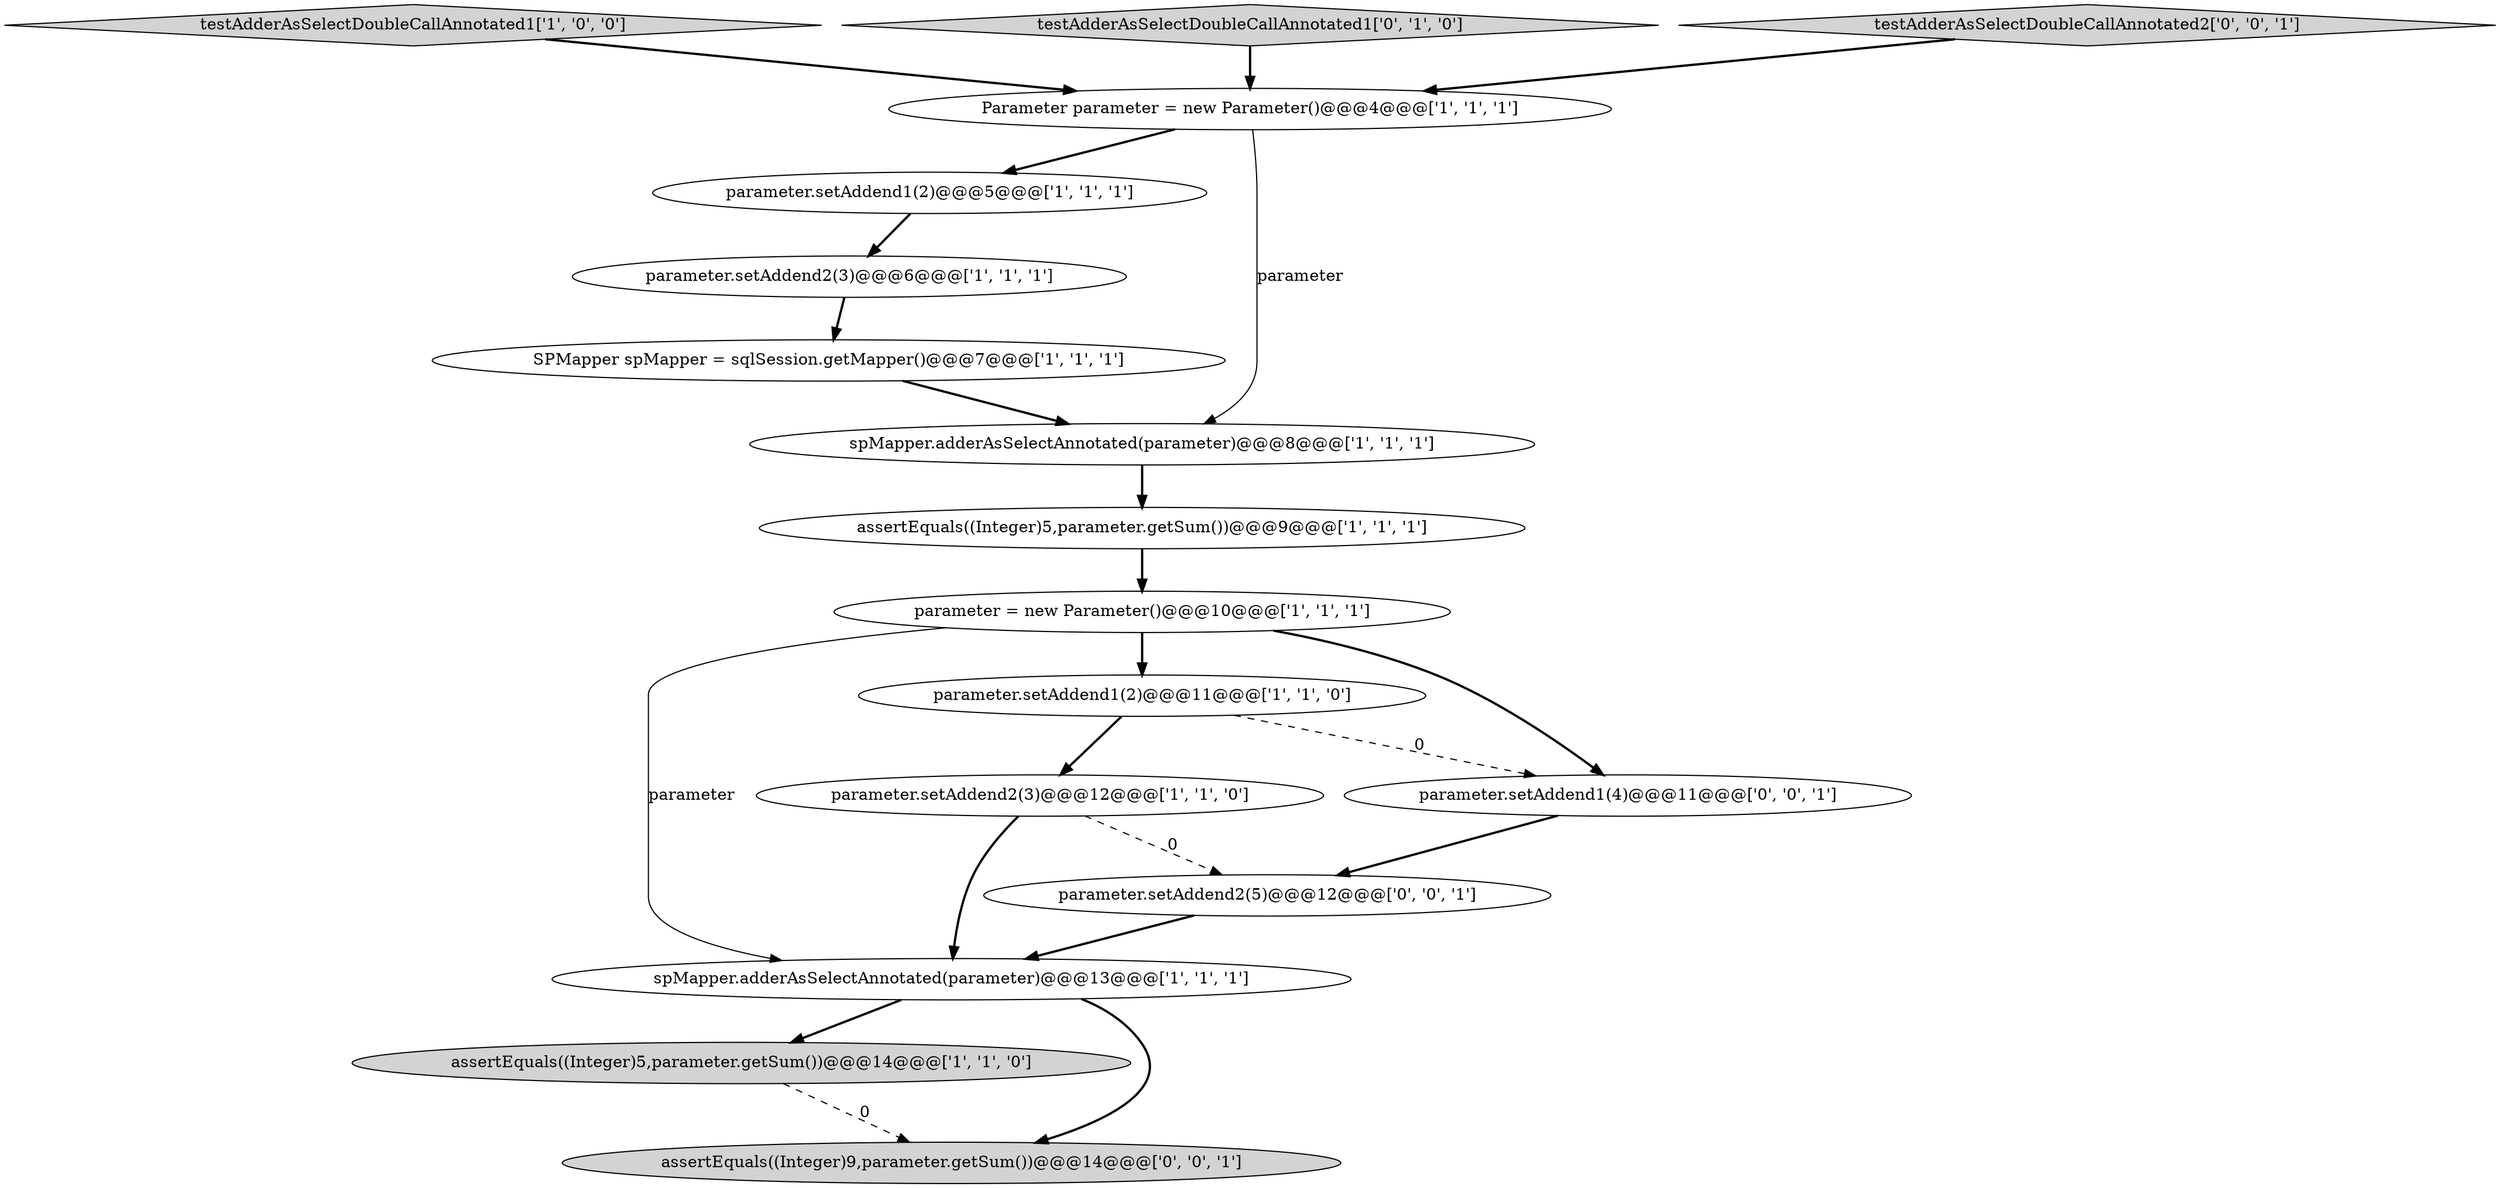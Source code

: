 digraph {
9 [style = filled, label = "spMapper.adderAsSelectAnnotated(parameter)@@@13@@@['1', '1', '1']", fillcolor = white, shape = ellipse image = "AAA0AAABBB1BBB"];
11 [style = filled, label = "testAdderAsSelectDoubleCallAnnotated1['1', '0', '0']", fillcolor = lightgray, shape = diamond image = "AAA0AAABBB1BBB"];
0 [style = filled, label = "assertEquals((Integer)5,parameter.getSum())@@@14@@@['1', '1', '0']", fillcolor = lightgray, shape = ellipse image = "AAA0AAABBB1BBB"];
4 [style = filled, label = "Parameter parameter = new Parameter()@@@4@@@['1', '1', '1']", fillcolor = white, shape = ellipse image = "AAA0AAABBB1BBB"];
1 [style = filled, label = "parameter.setAddend1(2)@@@11@@@['1', '1', '0']", fillcolor = white, shape = ellipse image = "AAA0AAABBB1BBB"];
14 [style = filled, label = "parameter.setAddend2(5)@@@12@@@['0', '0', '1']", fillcolor = white, shape = ellipse image = "AAA0AAABBB3BBB"];
13 [style = filled, label = "parameter.setAddend1(4)@@@11@@@['0', '0', '1']", fillcolor = white, shape = ellipse image = "AAA0AAABBB3BBB"];
2 [style = filled, label = "SPMapper spMapper = sqlSession.getMapper()@@@7@@@['1', '1', '1']", fillcolor = white, shape = ellipse image = "AAA0AAABBB1BBB"];
8 [style = filled, label = "parameter.setAddend2(3)@@@12@@@['1', '1', '0']", fillcolor = white, shape = ellipse image = "AAA0AAABBB1BBB"];
10 [style = filled, label = "parameter.setAddend1(2)@@@5@@@['1', '1', '1']", fillcolor = white, shape = ellipse image = "AAA0AAABBB1BBB"];
12 [style = filled, label = "testAdderAsSelectDoubleCallAnnotated1['0', '1', '0']", fillcolor = lightgray, shape = diamond image = "AAA0AAABBB2BBB"];
15 [style = filled, label = "assertEquals((Integer)9,parameter.getSum())@@@14@@@['0', '0', '1']", fillcolor = lightgray, shape = ellipse image = "AAA0AAABBB3BBB"];
7 [style = filled, label = "parameter.setAddend2(3)@@@6@@@['1', '1', '1']", fillcolor = white, shape = ellipse image = "AAA0AAABBB1BBB"];
6 [style = filled, label = "assertEquals((Integer)5,parameter.getSum())@@@9@@@['1', '1', '1']", fillcolor = white, shape = ellipse image = "AAA0AAABBB1BBB"];
5 [style = filled, label = "parameter = new Parameter()@@@10@@@['1', '1', '1']", fillcolor = white, shape = ellipse image = "AAA0AAABBB1BBB"];
3 [style = filled, label = "spMapper.adderAsSelectAnnotated(parameter)@@@8@@@['1', '1', '1']", fillcolor = white, shape = ellipse image = "AAA0AAABBB1BBB"];
16 [style = filled, label = "testAdderAsSelectDoubleCallAnnotated2['0', '0', '1']", fillcolor = lightgray, shape = diamond image = "AAA0AAABBB3BBB"];
4->10 [style = bold, label=""];
5->9 [style = solid, label="parameter"];
1->8 [style = bold, label=""];
9->0 [style = bold, label=""];
2->3 [style = bold, label=""];
11->4 [style = bold, label=""];
0->15 [style = dashed, label="0"];
3->6 [style = bold, label=""];
8->14 [style = dashed, label="0"];
10->7 [style = bold, label=""];
1->13 [style = dashed, label="0"];
4->3 [style = solid, label="parameter"];
5->1 [style = bold, label=""];
6->5 [style = bold, label=""];
12->4 [style = bold, label=""];
7->2 [style = bold, label=""];
9->15 [style = bold, label=""];
5->13 [style = bold, label=""];
8->9 [style = bold, label=""];
14->9 [style = bold, label=""];
16->4 [style = bold, label=""];
13->14 [style = bold, label=""];
}
